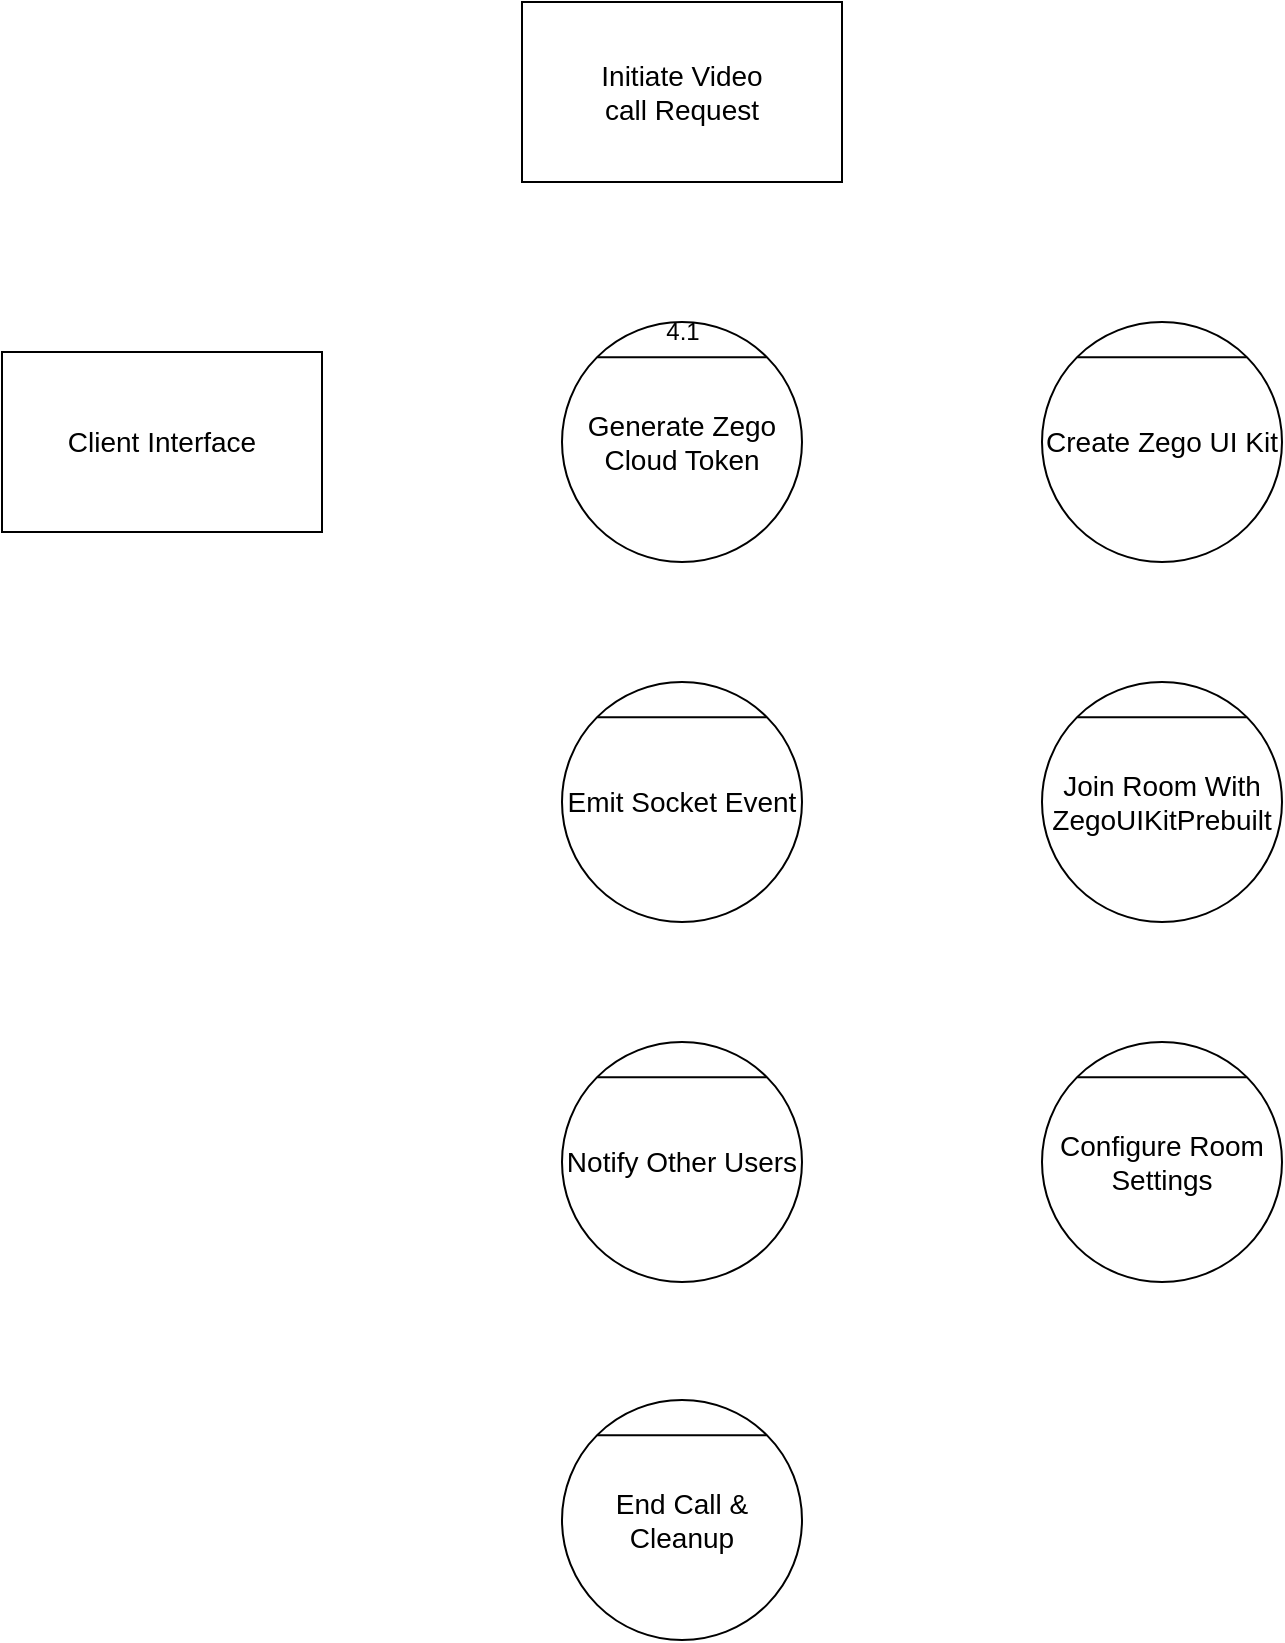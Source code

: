 <mxfile version="26.2.2">
  <diagram name="Page-1" id="iTIQKPUnprntrxNXtOvd">
    <mxGraphModel dx="1177" dy="752" grid="1" gridSize="10" guides="1" tooltips="1" connect="1" arrows="1" fold="1" page="1" pageScale="1" pageWidth="827" pageHeight="1169" math="0" shadow="0">
      <root>
        <mxCell id="0" />
        <mxCell id="1" parent="0" />
        <mxCell id="JRVX4RoBGMq6KUdWriWB-1" value="&lt;font style=&quot;font-size: 14px;&quot;&gt;Client Interface&lt;/font&gt;" style="rounded=0;whiteSpace=wrap;html=1;" vertex="1" parent="1">
          <mxGeometry x="80" y="525" width="160" height="90" as="geometry" />
        </mxCell>
        <mxCell id="JRVX4RoBGMq6KUdWriWB-2" value="&lt;font style=&quot;font-size: 14px;&quot;&gt;Initiate Video&lt;/font&gt;&lt;div&gt;&lt;font style=&quot;font-size: 14px;&quot;&gt;call Request&lt;/font&gt;&lt;/div&gt;" style="rounded=0;whiteSpace=wrap;html=1;" vertex="1" parent="1">
          <mxGeometry x="340" y="350" width="160" height="90" as="geometry" />
        </mxCell>
        <mxCell id="JRVX4RoBGMq6KUdWriWB-3" value="&lt;font style=&quot;font-size: 14px;&quot;&gt;Generate Zego Cloud Token&lt;/font&gt;" style="ellipse;whiteSpace=wrap;html=1;aspect=fixed;" vertex="1" parent="1">
          <mxGeometry x="360" y="510" width="120" height="120" as="geometry" />
        </mxCell>
        <mxCell id="JRVX4RoBGMq6KUdWriWB-5" value="&lt;font style=&quot;font-size: 14px;&quot;&gt;Emit Socket Event&lt;/font&gt;" style="ellipse;whiteSpace=wrap;html=1;aspect=fixed;" vertex="1" parent="1">
          <mxGeometry x="360" y="690" width="120" height="120" as="geometry" />
        </mxCell>
        <mxCell id="JRVX4RoBGMq6KUdWriWB-6" value="&lt;font style=&quot;font-size: 14px;&quot;&gt;Notify Other Users&lt;/font&gt;" style="ellipse;whiteSpace=wrap;html=1;aspect=fixed;" vertex="1" parent="1">
          <mxGeometry x="360" y="870" width="120" height="120" as="geometry" />
        </mxCell>
        <mxCell id="JRVX4RoBGMq6KUdWriWB-7" value="&lt;font style=&quot;font-size: 14px;&quot;&gt;End Call &amp;amp; Cleanup&lt;/font&gt;" style="ellipse;whiteSpace=wrap;html=1;aspect=fixed;" vertex="1" parent="1">
          <mxGeometry x="360" y="1049" width="120" height="120" as="geometry" />
        </mxCell>
        <mxCell id="JRVX4RoBGMq6KUdWriWB-8" value="&lt;font style=&quot;font-size: 14px;&quot;&gt;Create Zego UI Kit&lt;/font&gt;" style="ellipse;whiteSpace=wrap;html=1;aspect=fixed;" vertex="1" parent="1">
          <mxGeometry x="600" y="510" width="120" height="120" as="geometry" />
        </mxCell>
        <mxCell id="JRVX4RoBGMq6KUdWriWB-9" value="&lt;font style=&quot;font-size: 14px;&quot;&gt;Join Room With ZegoUIKitPrebuilt&lt;/font&gt;" style="ellipse;whiteSpace=wrap;html=1;aspect=fixed;" vertex="1" parent="1">
          <mxGeometry x="600" y="690" width="120" height="120" as="geometry" />
        </mxCell>
        <mxCell id="JRVX4RoBGMq6KUdWriWB-10" value="&lt;font style=&quot;font-size: 14px;&quot;&gt;Configure Room Settings&lt;/font&gt;" style="ellipse;whiteSpace=wrap;html=1;aspect=fixed;" vertex="1" parent="1">
          <mxGeometry x="600" y="870" width="120" height="120" as="geometry" />
        </mxCell>
        <mxCell id="JRVX4RoBGMq6KUdWriWB-22" value="" style="endArrow=none;html=1;rounded=0;exitX=0;exitY=0;exitDx=0;exitDy=0;entryX=1;entryY=0;entryDx=0;entryDy=0;" edge="1" parent="1" source="JRVX4RoBGMq6KUdWriWB-3" target="JRVX4RoBGMq6KUdWriWB-3">
          <mxGeometry width="50" height="50" relative="1" as="geometry">
            <mxPoint x="410" y="585" as="sourcePoint" />
            <mxPoint x="460" y="535" as="targetPoint" />
          </mxGeometry>
        </mxCell>
        <mxCell id="JRVX4RoBGMq6KUdWriWB-25" value="" style="endArrow=none;html=1;rounded=0;exitX=0;exitY=0;exitDx=0;exitDy=0;entryX=1;entryY=0;entryDx=0;entryDy=0;" edge="1" parent="1" source="JRVX4RoBGMq6KUdWriWB-8" target="JRVX4RoBGMq6KUdWriWB-8">
          <mxGeometry width="50" height="50" relative="1" as="geometry">
            <mxPoint x="640" y="610" as="sourcePoint" />
            <mxPoint x="690" y="560" as="targetPoint" />
          </mxGeometry>
        </mxCell>
        <mxCell id="JRVX4RoBGMq6KUdWriWB-26" value="" style="endArrow=none;html=1;rounded=0;exitX=0;exitY=0;exitDx=0;exitDy=0;entryX=1;entryY=0;entryDx=0;entryDy=0;" edge="1" parent="1" source="JRVX4RoBGMq6KUdWriWB-5" target="JRVX4RoBGMq6KUdWriWB-5">
          <mxGeometry width="50" height="50" relative="1" as="geometry">
            <mxPoint x="420" y="800" as="sourcePoint" />
            <mxPoint x="470" y="750" as="targetPoint" />
          </mxGeometry>
        </mxCell>
        <mxCell id="JRVX4RoBGMq6KUdWriWB-27" value="" style="endArrow=none;html=1;rounded=0;exitX=0;exitY=0;exitDx=0;exitDy=0;entryX=1;entryY=0;entryDx=0;entryDy=0;" edge="1" parent="1" source="JRVX4RoBGMq6KUdWriWB-9" target="JRVX4RoBGMq6KUdWriWB-9">
          <mxGeometry width="50" height="50" relative="1" as="geometry">
            <mxPoint x="640" y="790" as="sourcePoint" />
            <mxPoint x="690" y="740" as="targetPoint" />
          </mxGeometry>
        </mxCell>
        <mxCell id="JRVX4RoBGMq6KUdWriWB-28" value="" style="endArrow=none;html=1;rounded=0;entryX=0;entryY=0;entryDx=0;entryDy=0;exitX=1;exitY=0;exitDx=0;exitDy=0;" edge="1" parent="1" source="JRVX4RoBGMq6KUdWriWB-7" target="JRVX4RoBGMq6KUdWriWB-7">
          <mxGeometry width="50" height="50" relative="1" as="geometry">
            <mxPoint x="440" y="1100" as="sourcePoint" />
            <mxPoint x="490" y="1050" as="targetPoint" />
          </mxGeometry>
        </mxCell>
        <mxCell id="JRVX4RoBGMq6KUdWriWB-29" value="" style="endArrow=none;html=1;rounded=0;entryX=0;entryY=0;entryDx=0;entryDy=0;exitX=1;exitY=0;exitDx=0;exitDy=0;" edge="1" parent="1" source="JRVX4RoBGMq6KUdWriWB-6" target="JRVX4RoBGMq6KUdWriWB-6">
          <mxGeometry width="50" height="50" relative="1" as="geometry">
            <mxPoint x="410" y="955" as="sourcePoint" />
            <mxPoint x="460" y="905" as="targetPoint" />
          </mxGeometry>
        </mxCell>
        <mxCell id="JRVX4RoBGMq6KUdWriWB-30" value="" style="endArrow=none;html=1;rounded=0;exitX=0;exitY=0;exitDx=0;exitDy=0;entryX=1;entryY=0;entryDx=0;entryDy=0;" edge="1" parent="1" source="JRVX4RoBGMq6KUdWriWB-10" target="JRVX4RoBGMq6KUdWriWB-10">
          <mxGeometry width="50" height="50" relative="1" as="geometry">
            <mxPoint x="640" y="970" as="sourcePoint" />
            <mxPoint x="690" y="920" as="targetPoint" />
          </mxGeometry>
        </mxCell>
        <mxCell id="JRVX4RoBGMq6KUdWriWB-31" value="4.1" style="text;html=1;align=center;verticalAlign=middle;resizable=0;points=[];autosize=1;strokeColor=none;fillColor=none;" vertex="1" parent="1">
          <mxGeometry x="400" y="500" width="40" height="30" as="geometry" />
        </mxCell>
      </root>
    </mxGraphModel>
  </diagram>
</mxfile>

